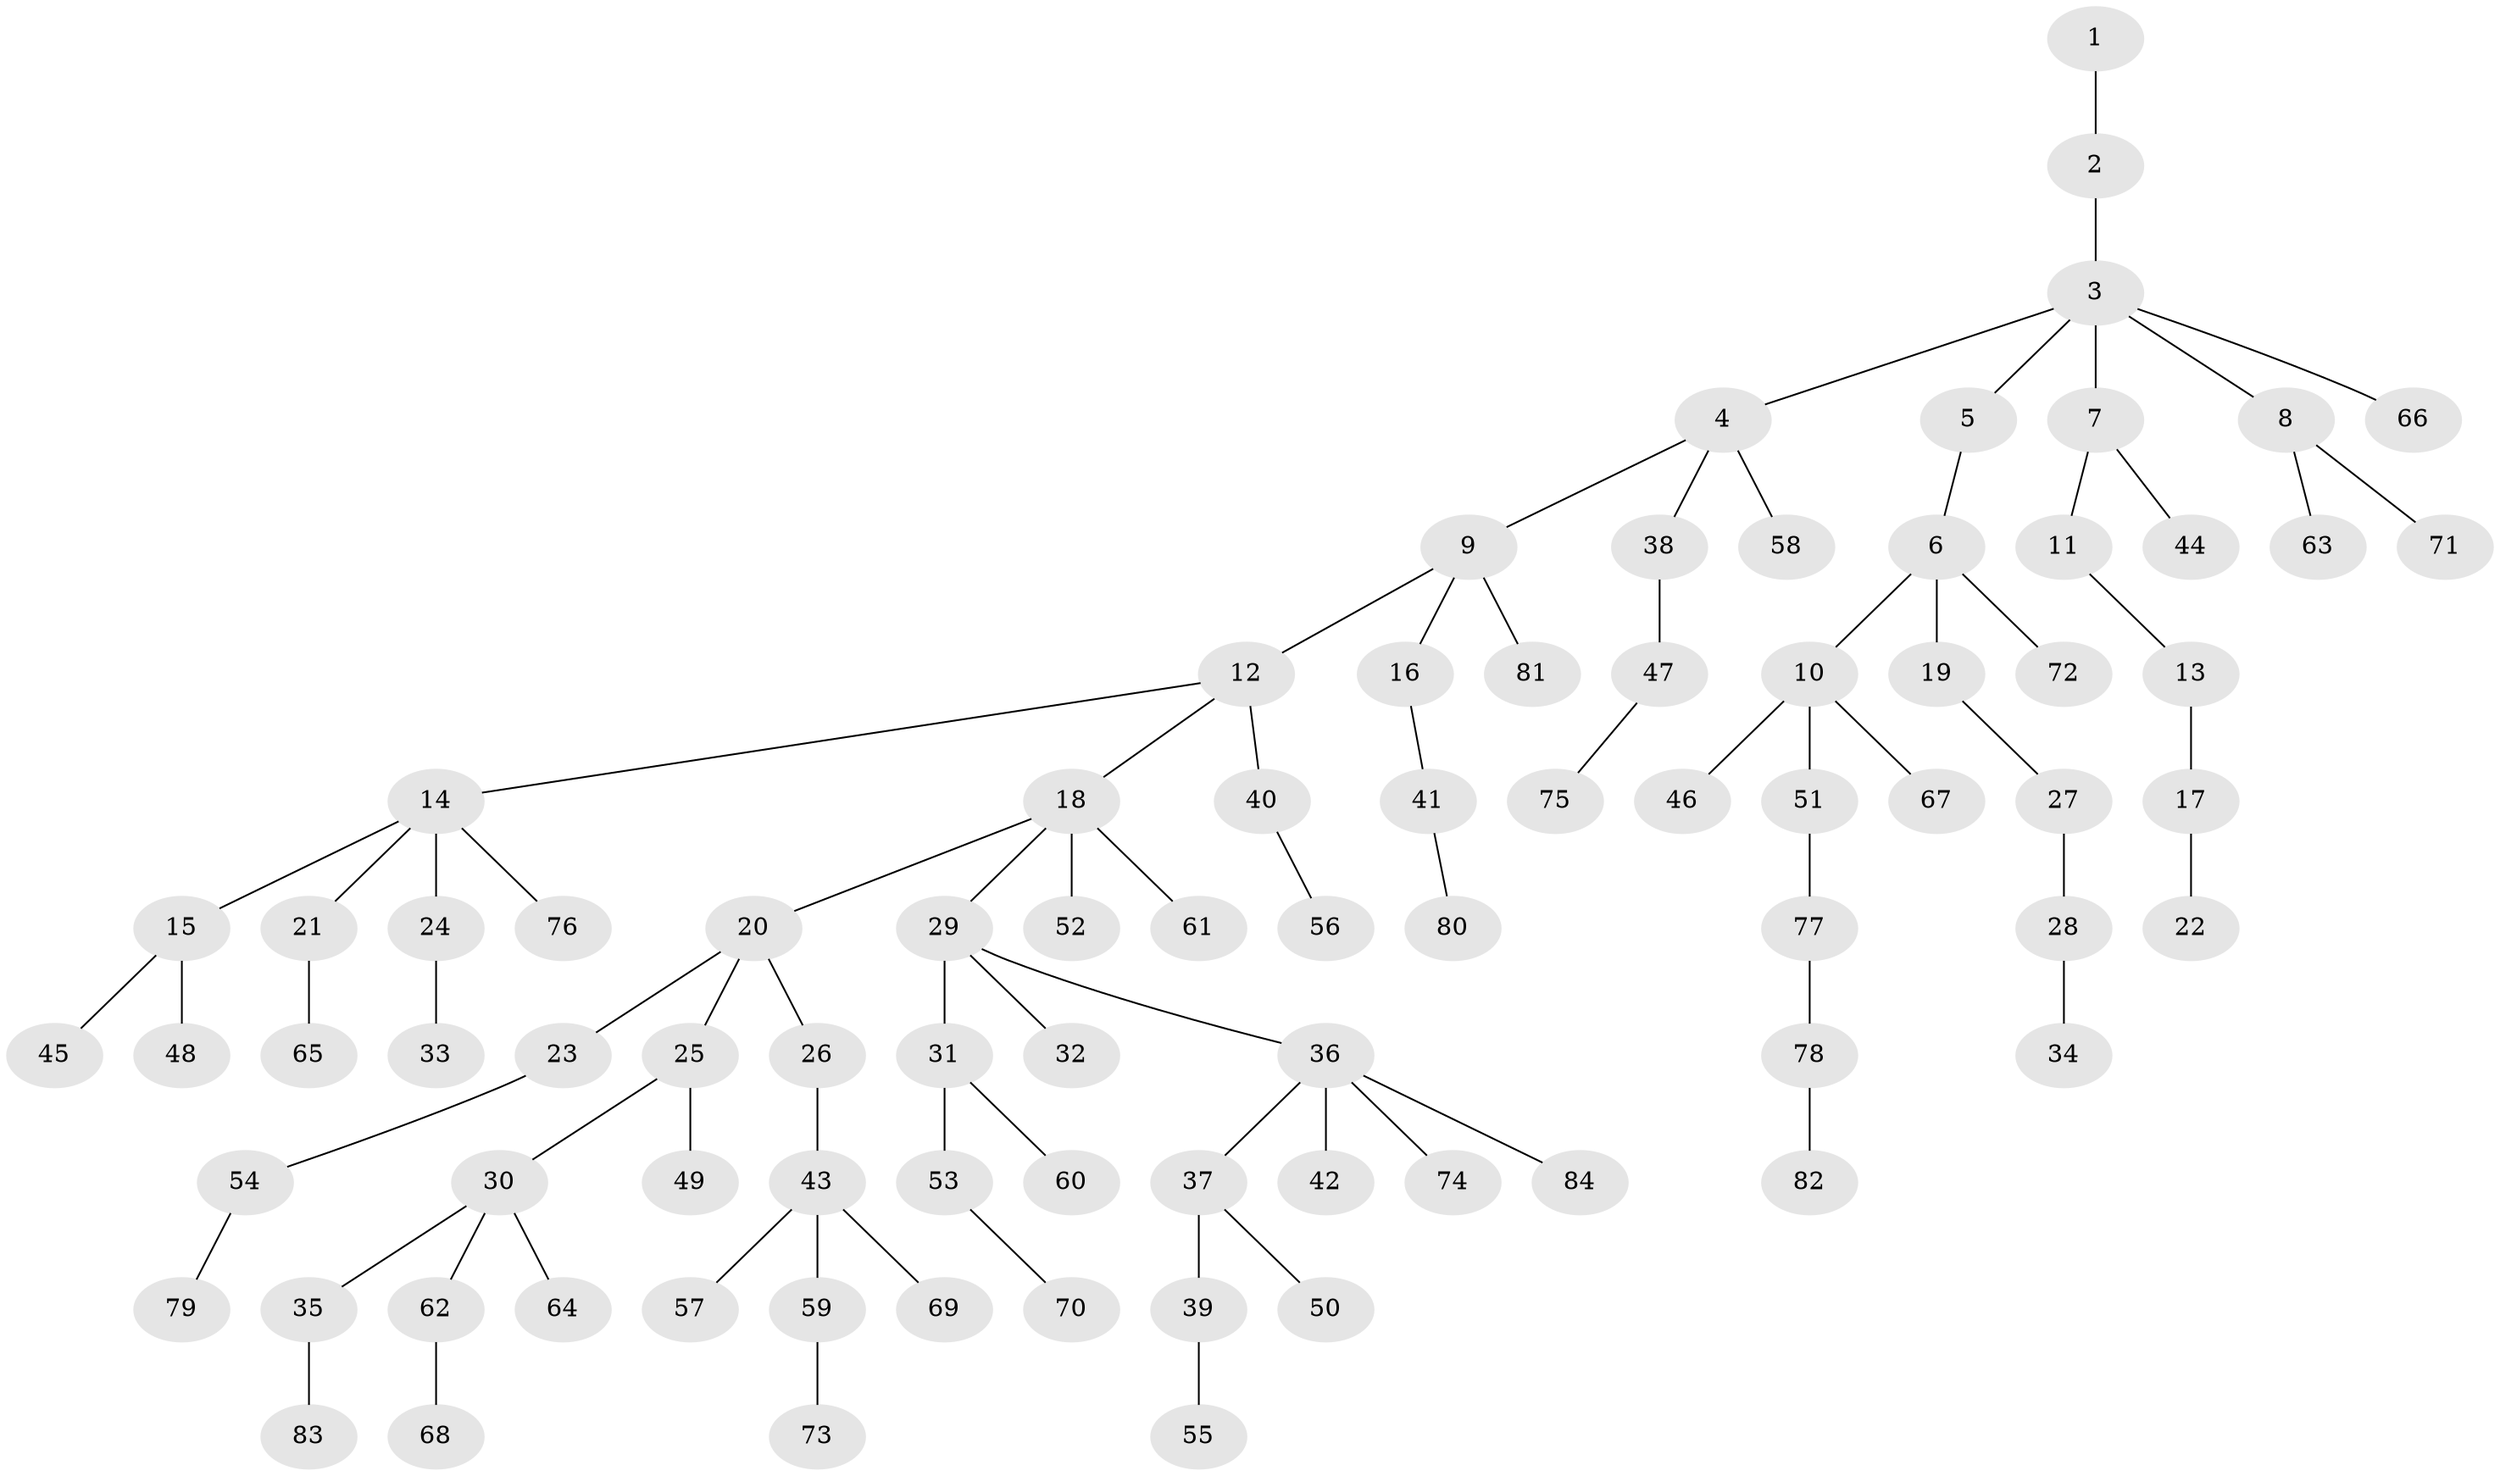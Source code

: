 // Generated by graph-tools (version 1.1) at 2025/15/03/09/25 04:15:37]
// undirected, 84 vertices, 83 edges
graph export_dot {
graph [start="1"]
  node [color=gray90,style=filled];
  1;
  2;
  3;
  4;
  5;
  6;
  7;
  8;
  9;
  10;
  11;
  12;
  13;
  14;
  15;
  16;
  17;
  18;
  19;
  20;
  21;
  22;
  23;
  24;
  25;
  26;
  27;
  28;
  29;
  30;
  31;
  32;
  33;
  34;
  35;
  36;
  37;
  38;
  39;
  40;
  41;
  42;
  43;
  44;
  45;
  46;
  47;
  48;
  49;
  50;
  51;
  52;
  53;
  54;
  55;
  56;
  57;
  58;
  59;
  60;
  61;
  62;
  63;
  64;
  65;
  66;
  67;
  68;
  69;
  70;
  71;
  72;
  73;
  74;
  75;
  76;
  77;
  78;
  79;
  80;
  81;
  82;
  83;
  84;
  1 -- 2;
  2 -- 3;
  3 -- 4;
  3 -- 5;
  3 -- 7;
  3 -- 8;
  3 -- 66;
  4 -- 9;
  4 -- 38;
  4 -- 58;
  5 -- 6;
  6 -- 10;
  6 -- 19;
  6 -- 72;
  7 -- 11;
  7 -- 44;
  8 -- 63;
  8 -- 71;
  9 -- 12;
  9 -- 16;
  9 -- 81;
  10 -- 46;
  10 -- 51;
  10 -- 67;
  11 -- 13;
  12 -- 14;
  12 -- 18;
  12 -- 40;
  13 -- 17;
  14 -- 15;
  14 -- 21;
  14 -- 24;
  14 -- 76;
  15 -- 45;
  15 -- 48;
  16 -- 41;
  17 -- 22;
  18 -- 20;
  18 -- 29;
  18 -- 52;
  18 -- 61;
  19 -- 27;
  20 -- 23;
  20 -- 25;
  20 -- 26;
  21 -- 65;
  23 -- 54;
  24 -- 33;
  25 -- 30;
  25 -- 49;
  26 -- 43;
  27 -- 28;
  28 -- 34;
  29 -- 31;
  29 -- 32;
  29 -- 36;
  30 -- 35;
  30 -- 62;
  30 -- 64;
  31 -- 53;
  31 -- 60;
  35 -- 83;
  36 -- 37;
  36 -- 42;
  36 -- 74;
  36 -- 84;
  37 -- 39;
  37 -- 50;
  38 -- 47;
  39 -- 55;
  40 -- 56;
  41 -- 80;
  43 -- 57;
  43 -- 59;
  43 -- 69;
  47 -- 75;
  51 -- 77;
  53 -- 70;
  54 -- 79;
  59 -- 73;
  62 -- 68;
  77 -- 78;
  78 -- 82;
}
